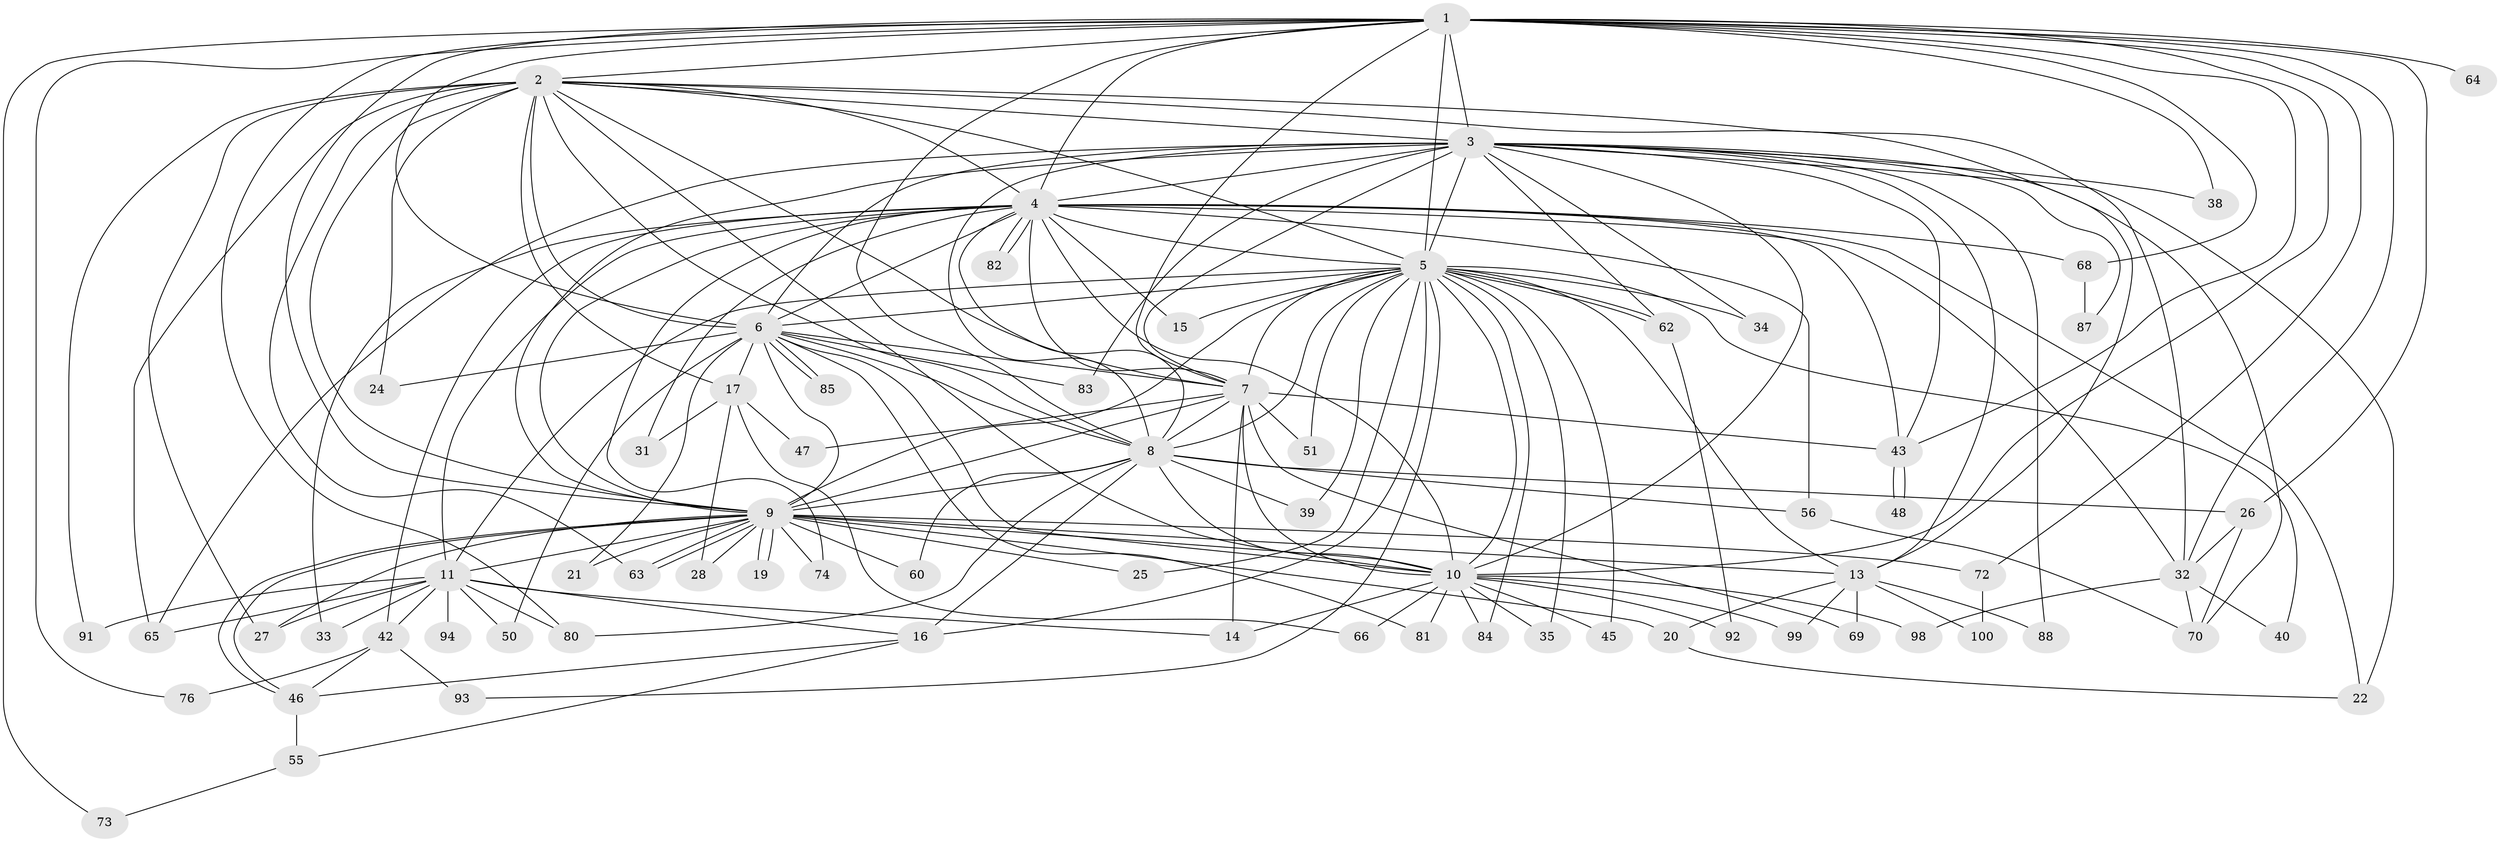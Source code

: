 // original degree distribution, {17: 0.01, 14: 0.02, 21: 0.02, 23: 0.01, 25: 0.01, 19: 0.01, 16: 0.01, 26: 0.01, 9: 0.01, 2: 0.59, 5: 0.05, 4: 0.04, 6: 0.05, 3: 0.14, 7: 0.02}
// Generated by graph-tools (version 1.1) at 2025/38/02/21/25 10:38:53]
// undirected, 71 vertices, 184 edges
graph export_dot {
graph [start="1"]
  node [color=gray90,style=filled];
  1 [super="+61"];
  2 [super="+23"];
  3 [super="+44"];
  4 [super="+75"];
  5 [super="+57"];
  6 [super="+54"];
  7 [super="+36"];
  8 [super="+12"];
  9 [super="+58"];
  10 [super="+52"];
  11 [super="+37"];
  13 [super="+29"];
  14 [super="+78"];
  15;
  16 [super="+49"];
  17 [super="+18"];
  19;
  20 [super="+67"];
  21;
  22;
  24;
  25;
  26 [super="+90"];
  27 [super="+30"];
  28 [super="+53"];
  31;
  32 [super="+77"];
  33;
  34;
  35;
  38;
  39;
  40 [super="+41"];
  42 [super="+86"];
  43 [super="+79"];
  45;
  46 [super="+59"];
  47;
  48;
  50;
  51;
  55;
  56;
  60;
  62 [super="+97"];
  63 [super="+95"];
  64;
  65 [super="+96"];
  66;
  68;
  69;
  70 [super="+71"];
  72;
  73;
  74;
  76;
  80 [super="+89"];
  81;
  82;
  83;
  84;
  85;
  87;
  88;
  91;
  92;
  93;
  94;
  98;
  99;
  100;
  1 -- 2;
  1 -- 3;
  1 -- 4;
  1 -- 5;
  1 -- 6;
  1 -- 7;
  1 -- 8;
  1 -- 9;
  1 -- 10;
  1 -- 26;
  1 -- 38;
  1 -- 64 [weight=2];
  1 -- 68;
  1 -- 73;
  1 -- 76;
  1 -- 32;
  1 -- 72;
  1 -- 43;
  1 -- 80;
  2 -- 3;
  2 -- 4;
  2 -- 5;
  2 -- 6;
  2 -- 7;
  2 -- 8;
  2 -- 9;
  2 -- 10;
  2 -- 13;
  2 -- 17 [weight=2];
  2 -- 24;
  2 -- 32;
  2 -- 27;
  2 -- 91;
  2 -- 63;
  2 -- 65;
  3 -- 4;
  3 -- 5;
  3 -- 6;
  3 -- 7;
  3 -- 8;
  3 -- 9 [weight=2];
  3 -- 10;
  3 -- 22;
  3 -- 34;
  3 -- 38;
  3 -- 65;
  3 -- 83;
  3 -- 87;
  3 -- 88;
  3 -- 62;
  3 -- 43;
  3 -- 13;
  3 -- 70;
  4 -- 5;
  4 -- 6;
  4 -- 7;
  4 -- 8;
  4 -- 9;
  4 -- 10 [weight=2];
  4 -- 11;
  4 -- 15;
  4 -- 22;
  4 -- 31;
  4 -- 33;
  4 -- 42;
  4 -- 43;
  4 -- 56;
  4 -- 68;
  4 -- 74;
  4 -- 82;
  4 -- 82;
  4 -- 32;
  5 -- 6;
  5 -- 7;
  5 -- 8;
  5 -- 9;
  5 -- 10;
  5 -- 11;
  5 -- 15;
  5 -- 16 [weight=2];
  5 -- 25;
  5 -- 34;
  5 -- 35;
  5 -- 39;
  5 -- 40;
  5 -- 45;
  5 -- 51;
  5 -- 62;
  5 -- 62;
  5 -- 84;
  5 -- 93;
  5 -- 13;
  6 -- 7;
  6 -- 8;
  6 -- 9;
  6 -- 10 [weight=2];
  6 -- 17 [weight=2];
  6 -- 21;
  6 -- 24;
  6 -- 50;
  6 -- 81;
  6 -- 83;
  6 -- 85;
  6 -- 85;
  7 -- 8;
  7 -- 9;
  7 -- 10;
  7 -- 43;
  7 -- 47;
  7 -- 51;
  7 -- 69;
  7 -- 14;
  8 -- 9;
  8 -- 10 [weight=2];
  8 -- 16;
  8 -- 26;
  8 -- 39;
  8 -- 56;
  8 -- 60;
  8 -- 80;
  9 -- 10;
  9 -- 13;
  9 -- 19;
  9 -- 19;
  9 -- 20;
  9 -- 21;
  9 -- 25;
  9 -- 46;
  9 -- 46;
  9 -- 60;
  9 -- 63;
  9 -- 63;
  9 -- 72;
  9 -- 74;
  9 -- 11;
  9 -- 28;
  9 -- 27;
  10 -- 14 [weight=2];
  10 -- 35;
  10 -- 45;
  10 -- 66;
  10 -- 84;
  10 -- 92;
  10 -- 98;
  10 -- 99;
  10 -- 81;
  11 -- 14;
  11 -- 27;
  11 -- 33;
  11 -- 42;
  11 -- 91;
  11 -- 94 [weight=2];
  11 -- 16;
  11 -- 65;
  11 -- 80;
  11 -- 50;
  13 -- 20;
  13 -- 99;
  13 -- 100;
  13 -- 69;
  13 -- 88;
  16 -- 55;
  16 -- 46;
  17 -- 28 [weight=2];
  17 -- 47;
  17 -- 66;
  17 -- 31;
  20 -- 22;
  26 -- 32;
  26 -- 70;
  32 -- 40;
  32 -- 70;
  32 -- 98;
  42 -- 76;
  42 -- 93;
  42 -- 46;
  43 -- 48;
  43 -- 48;
  46 -- 55;
  55 -- 73;
  56 -- 70;
  62 -- 92;
  68 -- 87;
  72 -- 100;
}
